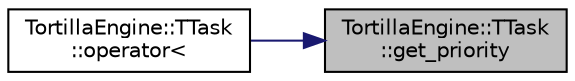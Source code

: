 digraph "TortillaEngine::TTask::get_priority"
{
 // LATEX_PDF_SIZE
  edge [fontname="Helvetica",fontsize="10",labelfontname="Helvetica",labelfontsize="10"];
  node [fontname="Helvetica",fontsize="10",shape=record];
  rankdir="RL";
  Node1 [label="TortillaEngine::TTask\l::get_priority",height=0.2,width=0.4,color="black", fillcolor="grey75", style="filled", fontcolor="black",tooltip="Gets the execution priority order."];
  Node1 -> Node2 [dir="back",color="midnightblue",fontsize="10",style="solid",fontname="Helvetica"];
  Node2 [label="TortillaEngine::TTask\l::operator\<",height=0.2,width=0.4,color="black", fillcolor="white", style="filled",URL="$class_tortilla_engine_1_1_t_task.html#ab1fb65d1edd41413929a6ccd8a102fbb",tooltip="Compares the tasks execution priority order."];
}
